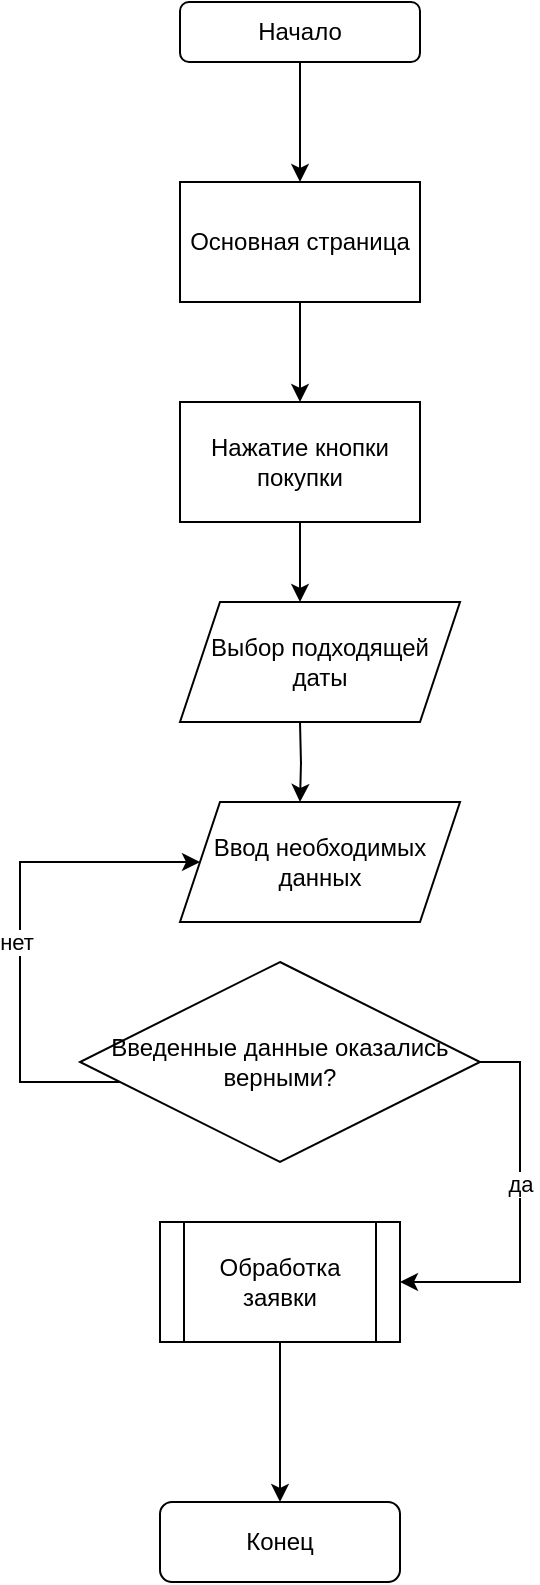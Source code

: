 <mxfile version="23.1.7" type="device">
  <diagram name="Страница — 1" id="Q_8gOGb3hFl9b_hNnAyF">
    <mxGraphModel dx="1593" dy="879" grid="1" gridSize="10" guides="1" tooltips="1" connect="1" arrows="1" fold="1" page="1" pageScale="1" pageWidth="827" pageHeight="1169" math="0" shadow="0">
      <root>
        <mxCell id="0" />
        <mxCell id="1" parent="0" />
        <mxCell id="8r1NUejxLNzAJkBr8jmw-3" style="edgeStyle=orthogonalEdgeStyle;rounded=0;orthogonalLoop=1;jettySize=auto;html=1;" edge="1" parent="1" source="8r1NUejxLNzAJkBr8jmw-1" target="8r1NUejxLNzAJkBr8jmw-2">
          <mxGeometry relative="1" as="geometry" />
        </mxCell>
        <mxCell id="8r1NUejxLNzAJkBr8jmw-1" value="Начало" style="rounded=1;whiteSpace=wrap;html=1;" vertex="1" parent="1">
          <mxGeometry x="330" y="210" width="120" height="30" as="geometry" />
        </mxCell>
        <mxCell id="8r1NUejxLNzAJkBr8jmw-15" style="edgeStyle=orthogonalEdgeStyle;rounded=0;orthogonalLoop=1;jettySize=auto;html=1;" edge="1" parent="1" source="8r1NUejxLNzAJkBr8jmw-2" target="8r1NUejxLNzAJkBr8jmw-17">
          <mxGeometry relative="1" as="geometry">
            <mxPoint x="390" y="400" as="targetPoint" />
          </mxGeometry>
        </mxCell>
        <mxCell id="8r1NUejxLNzAJkBr8jmw-2" value="Основная страница" style="rounded=0;whiteSpace=wrap;html=1;" vertex="1" parent="1">
          <mxGeometry x="330" y="300" width="120" height="60" as="geometry" />
        </mxCell>
        <mxCell id="8r1NUejxLNzAJkBr8jmw-16" style="edgeStyle=orthogonalEdgeStyle;rounded=0;orthogonalLoop=1;jettySize=auto;html=1;" edge="1" parent="1" source="8r1NUejxLNzAJkBr8jmw-17">
          <mxGeometry relative="1" as="geometry">
            <mxPoint x="390" y="480" as="sourcePoint" />
            <mxPoint x="390" y="510" as="targetPoint" />
          </mxGeometry>
        </mxCell>
        <mxCell id="8r1NUejxLNzAJkBr8jmw-19" style="edgeStyle=orthogonalEdgeStyle;rounded=0;orthogonalLoop=1;jettySize=auto;html=1;" edge="1" parent="1">
          <mxGeometry relative="1" as="geometry">
            <mxPoint x="390" y="570" as="sourcePoint" />
            <mxPoint x="390" y="610" as="targetPoint" />
          </mxGeometry>
        </mxCell>
        <mxCell id="8r1NUejxLNzAJkBr8jmw-17" value="Нажатие кнопки покупки" style="rounded=0;whiteSpace=wrap;html=1;" vertex="1" parent="1">
          <mxGeometry x="330" y="410" width="120" height="60" as="geometry" />
        </mxCell>
        <mxCell id="8r1NUejxLNzAJkBr8jmw-20" value="Конец" style="rounded=1;whiteSpace=wrap;html=1;" vertex="1" parent="1">
          <mxGeometry x="320" y="960" width="120" height="40" as="geometry" />
        </mxCell>
        <mxCell id="8r1NUejxLNzAJkBr8jmw-28" style="edgeStyle=orthogonalEdgeStyle;rounded=0;orthogonalLoop=1;jettySize=auto;html=1;" edge="1" parent="1" source="8r1NUejxLNzAJkBr8jmw-25" target="8r1NUejxLNzAJkBr8jmw-20">
          <mxGeometry relative="1" as="geometry" />
        </mxCell>
        <mxCell id="8r1NUejxLNzAJkBr8jmw-25" value="Обработка заявки" style="shape=process;whiteSpace=wrap;html=1;backgroundOutline=1;" vertex="1" parent="1">
          <mxGeometry x="320" y="820" width="120" height="60" as="geometry" />
        </mxCell>
        <mxCell id="8r1NUejxLNzAJkBr8jmw-26" value="Ввод необходимых данных" style="shape=parallelogram;perimeter=parallelogramPerimeter;whiteSpace=wrap;html=1;fixedSize=1;" vertex="1" parent="1">
          <mxGeometry x="330" y="610" width="140" height="60" as="geometry" />
        </mxCell>
        <mxCell id="8r1NUejxLNzAJkBr8jmw-29" value="Выбор подходящей даты" style="shape=parallelogram;perimeter=parallelogramPerimeter;whiteSpace=wrap;html=1;fixedSize=1;" vertex="1" parent="1">
          <mxGeometry x="330" y="510" width="140" height="60" as="geometry" />
        </mxCell>
        <mxCell id="8r1NUejxLNzAJkBr8jmw-31" style="edgeStyle=orthogonalEdgeStyle;rounded=0;orthogonalLoop=1;jettySize=auto;html=1;entryX=0;entryY=0.5;entryDx=0;entryDy=0;" edge="1" parent="1" source="8r1NUejxLNzAJkBr8jmw-30" target="8r1NUejxLNzAJkBr8jmw-26">
          <mxGeometry relative="1" as="geometry">
            <mxPoint x="160" y="640" as="targetPoint" />
            <Array as="points">
              <mxPoint x="250" y="750" />
              <mxPoint x="250" y="640" />
            </Array>
          </mxGeometry>
        </mxCell>
        <mxCell id="8r1NUejxLNzAJkBr8jmw-32" value="нет" style="edgeLabel;html=1;align=center;verticalAlign=middle;resizable=0;points=[];" vertex="1" connectable="0" parent="8r1NUejxLNzAJkBr8jmw-31">
          <mxGeometry x="-0.04" y="2" relative="1" as="geometry">
            <mxPoint as="offset" />
          </mxGeometry>
        </mxCell>
        <mxCell id="8r1NUejxLNzAJkBr8jmw-33" style="edgeStyle=orthogonalEdgeStyle;rounded=0;orthogonalLoop=1;jettySize=auto;html=1;entryX=1;entryY=0.5;entryDx=0;entryDy=0;" edge="1" parent="1" source="8r1NUejxLNzAJkBr8jmw-30" target="8r1NUejxLNzAJkBr8jmw-25">
          <mxGeometry relative="1" as="geometry">
            <mxPoint x="510" y="870" as="targetPoint" />
            <Array as="points">
              <mxPoint x="500" y="740" />
              <mxPoint x="500" y="850" />
            </Array>
          </mxGeometry>
        </mxCell>
        <mxCell id="8r1NUejxLNzAJkBr8jmw-34" value="да" style="edgeLabel;html=1;align=center;verticalAlign=middle;resizable=0;points=[];" vertex="1" connectable="0" parent="8r1NUejxLNzAJkBr8jmw-33">
          <mxGeometry x="-0.145" relative="1" as="geometry">
            <mxPoint as="offset" />
          </mxGeometry>
        </mxCell>
        <mxCell id="8r1NUejxLNzAJkBr8jmw-30" value="Введенные данные оказались верными?" style="rhombus;whiteSpace=wrap;html=1;" vertex="1" parent="1">
          <mxGeometry x="280" y="690" width="200" height="100" as="geometry" />
        </mxCell>
      </root>
    </mxGraphModel>
  </diagram>
</mxfile>
